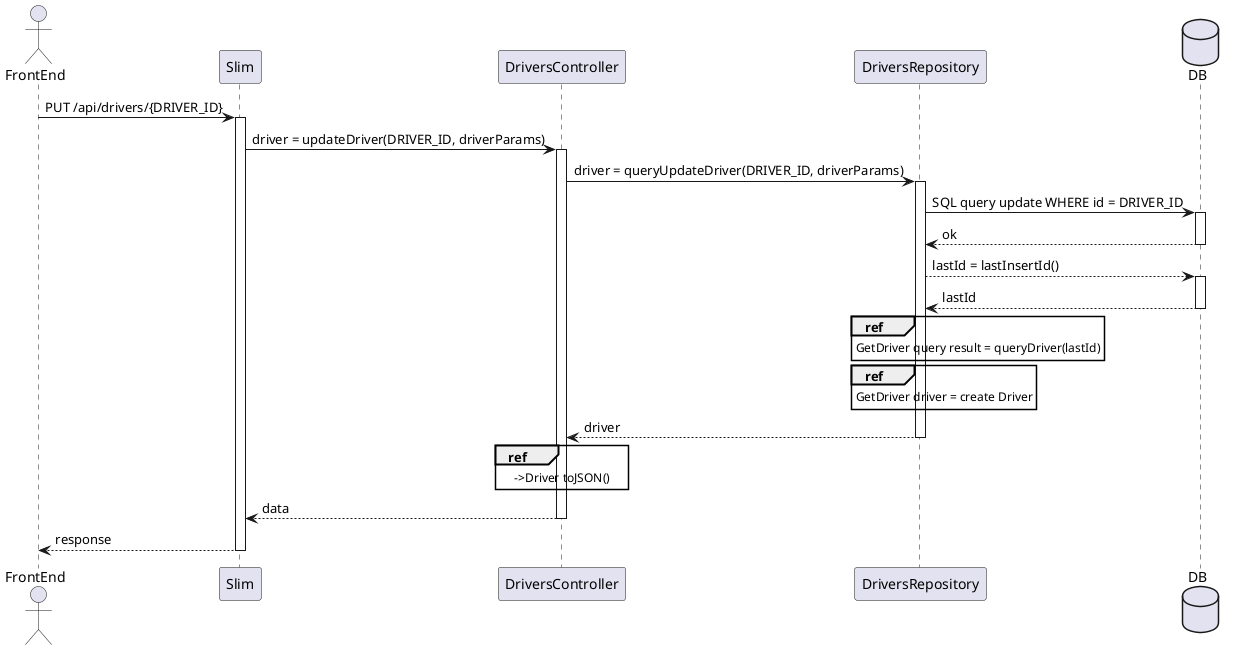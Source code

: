 http://www.plantuml.com/plantuml/uml/bPD1J_9048Rl-olc28c4UnC9mLR56CNoeKUpqZ7PMBhhx9Q46F-xKxQmnMqCtuMKwRplCpETcLedoTMRKiYrqmJNf2kNLOKm75PhPMJbO5cgpKaW9RL5ibUSIxeiaVhUvcYqLMow4uLqyarQX7Gcn041eydU6H9OhFx1M1erBhnq_9Ncy-SiVvsdtqrXQYiT-ZAQ7rR69R2DLyCbr8Q9w5C6HwkBDc4XIMxiC1Z7xKGHHiPzTP6VDT9kzP_SQ50YPZJW6PEMJ_SUqdO7BxTPde4g67v4TRndWcMZlh8Jq1-Ym9FK6Bld9b1Aw-RCy0-LHUA_W-5P83Z8Vz44uJjepeqbuWQT3xRD4jgwT8S1jwFrhaE1LG7iTPvX-5PhmZ3-OD8pX3yNhTjLp0qrnUirclWOE7stV7mOX4xwDY_SIND7NMhil4zi5CShIveH6brPzChEBKsPogV_0m00

@startuml
actor FrontEnd
participant Slim
participant DriversController
participant DriversRepository
database DB

FrontEnd -> Slim : PUT /api/drivers/{DRIVER_ID}
activate Slim
Slim -> DriversController : driver = updateDriver(DRIVER_ID, driverParams)
activate DriversController
DriversController -> DriversRepository : driver = queryUpdateDriver(DRIVER_ID, driverParams)
activate DriversRepository

DriversRepository -> DB : SQL query update WHERE id = DRIVER_ID
activate DB
DB --> DriversRepository: ok
deactivate DB
DriversRepository --> DB: lastId = lastInsertId()
activate DB
DB --> DriversRepository : lastId
deactivate DB

ref over DriversRepository
GetDriver query result = queryDriver(lastId)
end ref

ref over DriversRepository
GetDriver driver = create Driver
end ref

DriversRepository --> DriversController : driver
deactivate DriversRepository

ref over DriversController
->Driver toJSON()
end ref

DriversController --> Slim : data
deactivate DriversController
Slim --> FrontEnd : response
deactivate Slim
@enduml